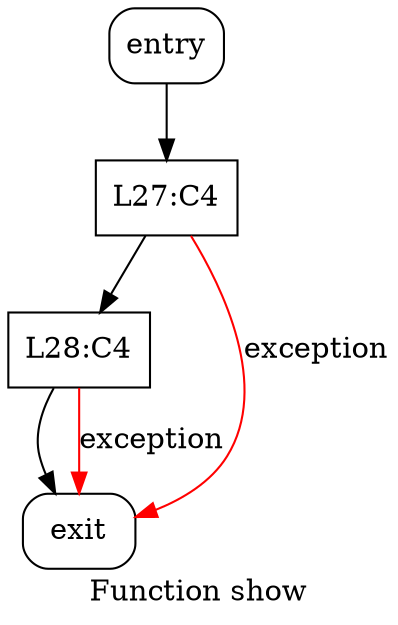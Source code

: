 digraph CFG {
node [shape="box"]
label = "Function show"
n21 [label="entry", style="rounded"]
n22 [label="L27:C4"]
n23 [label="L28:C4"]
n24 [label="exit", style="rounded"]
n21 -> n22 []
n22 -> n23 []
n22 -> n24 [color="red", label="exception"]
n23 -> n24 []
n23 -> n24 [color="red", label="exception"]
}